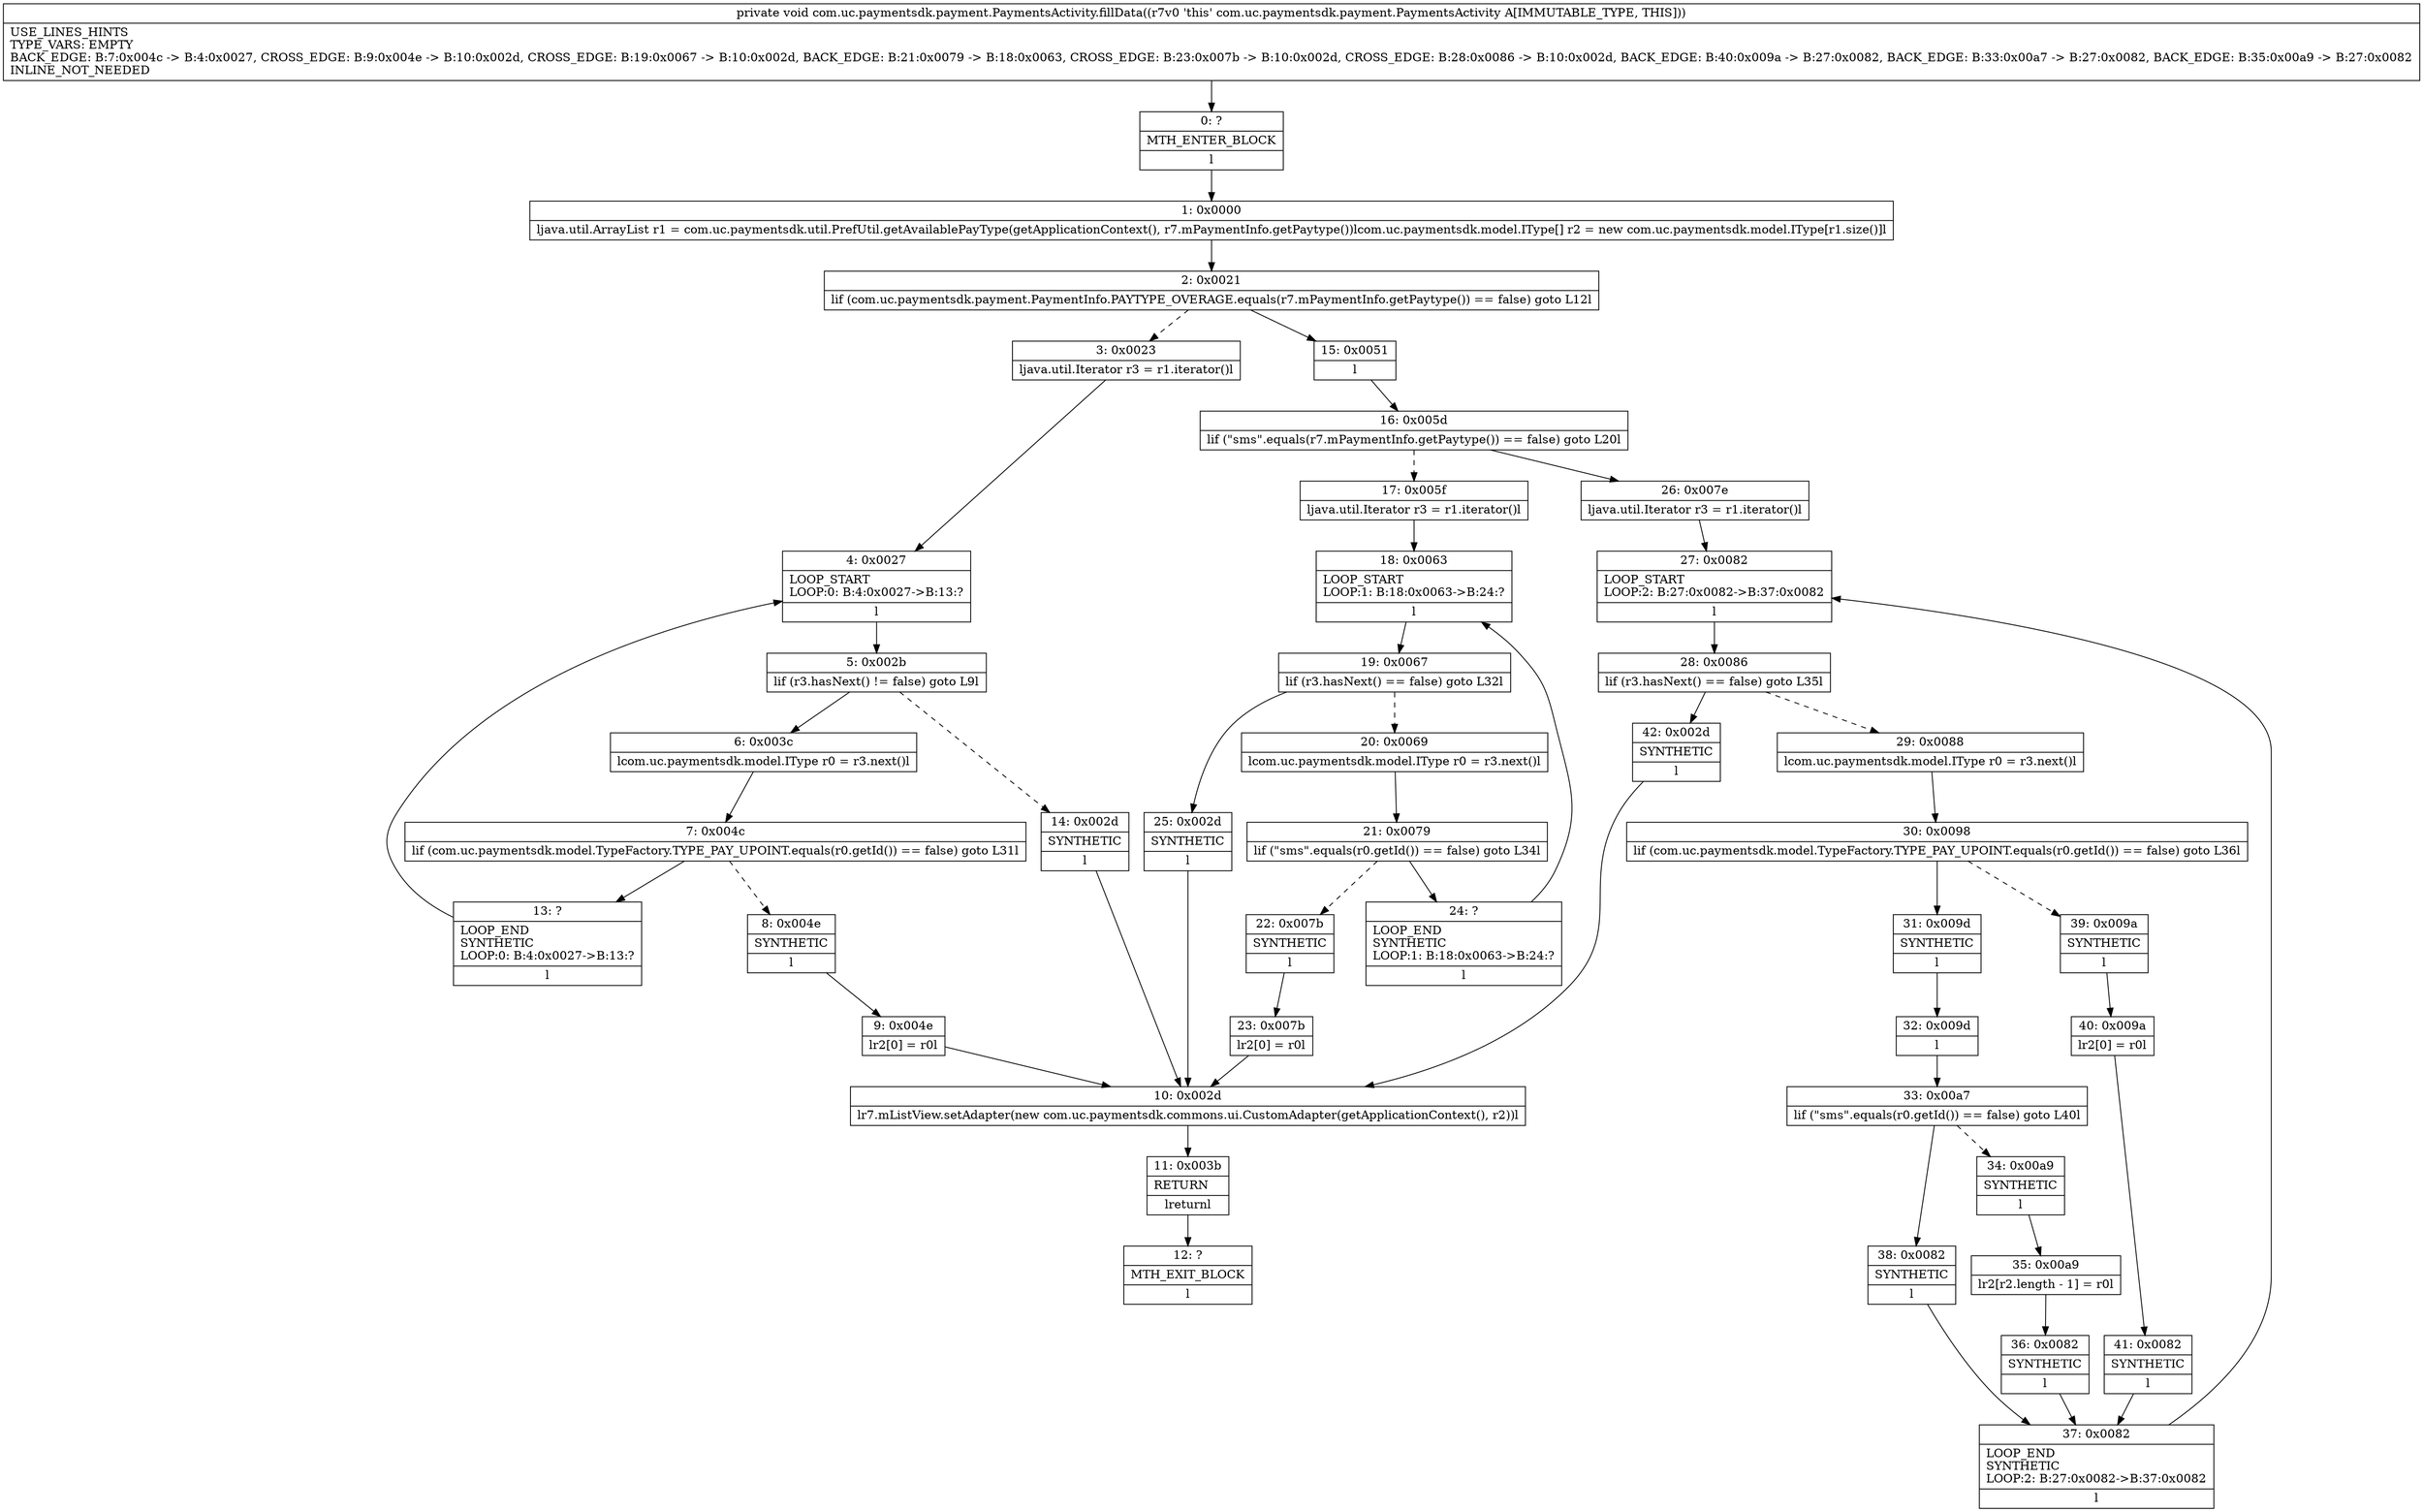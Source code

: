 digraph "CFG forcom.uc.paymentsdk.payment.PaymentsActivity.fillData()V" {
Node_0 [shape=record,label="{0\:\ ?|MTH_ENTER_BLOCK\l|l}"];
Node_1 [shape=record,label="{1\:\ 0x0000|ljava.util.ArrayList r1 = com.uc.paymentsdk.util.PrefUtil.getAvailablePayType(getApplicationContext(), r7.mPaymentInfo.getPaytype())lcom.uc.paymentsdk.model.IType[] r2 = new com.uc.paymentsdk.model.IType[r1.size()]l}"];
Node_2 [shape=record,label="{2\:\ 0x0021|lif (com.uc.paymentsdk.payment.PaymentInfo.PAYTYPE_OVERAGE.equals(r7.mPaymentInfo.getPaytype()) == false) goto L12l}"];
Node_3 [shape=record,label="{3\:\ 0x0023|ljava.util.Iterator r3 = r1.iterator()l}"];
Node_4 [shape=record,label="{4\:\ 0x0027|LOOP_START\lLOOP:0: B:4:0x0027\-\>B:13:?\l|l}"];
Node_5 [shape=record,label="{5\:\ 0x002b|lif (r3.hasNext() != false) goto L9l}"];
Node_6 [shape=record,label="{6\:\ 0x003c|lcom.uc.paymentsdk.model.IType r0 = r3.next()l}"];
Node_7 [shape=record,label="{7\:\ 0x004c|lif (com.uc.paymentsdk.model.TypeFactory.TYPE_PAY_UPOINT.equals(r0.getId()) == false) goto L31l}"];
Node_8 [shape=record,label="{8\:\ 0x004e|SYNTHETIC\l|l}"];
Node_9 [shape=record,label="{9\:\ 0x004e|lr2[0] = r0l}"];
Node_10 [shape=record,label="{10\:\ 0x002d|lr7.mListView.setAdapter(new com.uc.paymentsdk.commons.ui.CustomAdapter(getApplicationContext(), r2))l}"];
Node_11 [shape=record,label="{11\:\ 0x003b|RETURN\l|lreturnl}"];
Node_12 [shape=record,label="{12\:\ ?|MTH_EXIT_BLOCK\l|l}"];
Node_13 [shape=record,label="{13\:\ ?|LOOP_END\lSYNTHETIC\lLOOP:0: B:4:0x0027\-\>B:13:?\l|l}"];
Node_14 [shape=record,label="{14\:\ 0x002d|SYNTHETIC\l|l}"];
Node_15 [shape=record,label="{15\:\ 0x0051|l}"];
Node_16 [shape=record,label="{16\:\ 0x005d|lif (\"sms\".equals(r7.mPaymentInfo.getPaytype()) == false) goto L20l}"];
Node_17 [shape=record,label="{17\:\ 0x005f|ljava.util.Iterator r3 = r1.iterator()l}"];
Node_18 [shape=record,label="{18\:\ 0x0063|LOOP_START\lLOOP:1: B:18:0x0063\-\>B:24:?\l|l}"];
Node_19 [shape=record,label="{19\:\ 0x0067|lif (r3.hasNext() == false) goto L32l}"];
Node_20 [shape=record,label="{20\:\ 0x0069|lcom.uc.paymentsdk.model.IType r0 = r3.next()l}"];
Node_21 [shape=record,label="{21\:\ 0x0079|lif (\"sms\".equals(r0.getId()) == false) goto L34l}"];
Node_22 [shape=record,label="{22\:\ 0x007b|SYNTHETIC\l|l}"];
Node_23 [shape=record,label="{23\:\ 0x007b|lr2[0] = r0l}"];
Node_24 [shape=record,label="{24\:\ ?|LOOP_END\lSYNTHETIC\lLOOP:1: B:18:0x0063\-\>B:24:?\l|l}"];
Node_25 [shape=record,label="{25\:\ 0x002d|SYNTHETIC\l|l}"];
Node_26 [shape=record,label="{26\:\ 0x007e|ljava.util.Iterator r3 = r1.iterator()l}"];
Node_27 [shape=record,label="{27\:\ 0x0082|LOOP_START\lLOOP:2: B:27:0x0082\-\>B:37:0x0082\l|l}"];
Node_28 [shape=record,label="{28\:\ 0x0086|lif (r3.hasNext() == false) goto L35l}"];
Node_29 [shape=record,label="{29\:\ 0x0088|lcom.uc.paymentsdk.model.IType r0 = r3.next()l}"];
Node_30 [shape=record,label="{30\:\ 0x0098|lif (com.uc.paymentsdk.model.TypeFactory.TYPE_PAY_UPOINT.equals(r0.getId()) == false) goto L36l}"];
Node_31 [shape=record,label="{31\:\ 0x009d|SYNTHETIC\l|l}"];
Node_32 [shape=record,label="{32\:\ 0x009d|l}"];
Node_33 [shape=record,label="{33\:\ 0x00a7|lif (\"sms\".equals(r0.getId()) == false) goto L40l}"];
Node_34 [shape=record,label="{34\:\ 0x00a9|SYNTHETIC\l|l}"];
Node_35 [shape=record,label="{35\:\ 0x00a9|lr2[r2.length \- 1] = r0l}"];
Node_36 [shape=record,label="{36\:\ 0x0082|SYNTHETIC\l|l}"];
Node_37 [shape=record,label="{37\:\ 0x0082|LOOP_END\lSYNTHETIC\lLOOP:2: B:27:0x0082\-\>B:37:0x0082\l|l}"];
Node_38 [shape=record,label="{38\:\ 0x0082|SYNTHETIC\l|l}"];
Node_39 [shape=record,label="{39\:\ 0x009a|SYNTHETIC\l|l}"];
Node_40 [shape=record,label="{40\:\ 0x009a|lr2[0] = r0l}"];
Node_41 [shape=record,label="{41\:\ 0x0082|SYNTHETIC\l|l}"];
Node_42 [shape=record,label="{42\:\ 0x002d|SYNTHETIC\l|l}"];
MethodNode[shape=record,label="{private void com.uc.paymentsdk.payment.PaymentsActivity.fillData((r7v0 'this' com.uc.paymentsdk.payment.PaymentsActivity A[IMMUTABLE_TYPE, THIS]))  | USE_LINES_HINTS\lTYPE_VARS: EMPTY\lBACK_EDGE: B:7:0x004c \-\> B:4:0x0027, CROSS_EDGE: B:9:0x004e \-\> B:10:0x002d, CROSS_EDGE: B:19:0x0067 \-\> B:10:0x002d, BACK_EDGE: B:21:0x0079 \-\> B:18:0x0063, CROSS_EDGE: B:23:0x007b \-\> B:10:0x002d, CROSS_EDGE: B:28:0x0086 \-\> B:10:0x002d, BACK_EDGE: B:40:0x009a \-\> B:27:0x0082, BACK_EDGE: B:33:0x00a7 \-\> B:27:0x0082, BACK_EDGE: B:35:0x00a9 \-\> B:27:0x0082\lINLINE_NOT_NEEDED\l}"];
MethodNode -> Node_0;
Node_0 -> Node_1;
Node_1 -> Node_2;
Node_2 -> Node_3[style=dashed];
Node_2 -> Node_15;
Node_3 -> Node_4;
Node_4 -> Node_5;
Node_5 -> Node_6;
Node_5 -> Node_14[style=dashed];
Node_6 -> Node_7;
Node_7 -> Node_8[style=dashed];
Node_7 -> Node_13;
Node_8 -> Node_9;
Node_9 -> Node_10;
Node_10 -> Node_11;
Node_11 -> Node_12;
Node_13 -> Node_4;
Node_14 -> Node_10;
Node_15 -> Node_16;
Node_16 -> Node_17[style=dashed];
Node_16 -> Node_26;
Node_17 -> Node_18;
Node_18 -> Node_19;
Node_19 -> Node_20[style=dashed];
Node_19 -> Node_25;
Node_20 -> Node_21;
Node_21 -> Node_22[style=dashed];
Node_21 -> Node_24;
Node_22 -> Node_23;
Node_23 -> Node_10;
Node_24 -> Node_18;
Node_25 -> Node_10;
Node_26 -> Node_27;
Node_27 -> Node_28;
Node_28 -> Node_29[style=dashed];
Node_28 -> Node_42;
Node_29 -> Node_30;
Node_30 -> Node_31;
Node_30 -> Node_39[style=dashed];
Node_31 -> Node_32;
Node_32 -> Node_33;
Node_33 -> Node_34[style=dashed];
Node_33 -> Node_38;
Node_34 -> Node_35;
Node_35 -> Node_36;
Node_36 -> Node_37;
Node_37 -> Node_27;
Node_38 -> Node_37;
Node_39 -> Node_40;
Node_40 -> Node_41;
Node_41 -> Node_37;
Node_42 -> Node_10;
}

